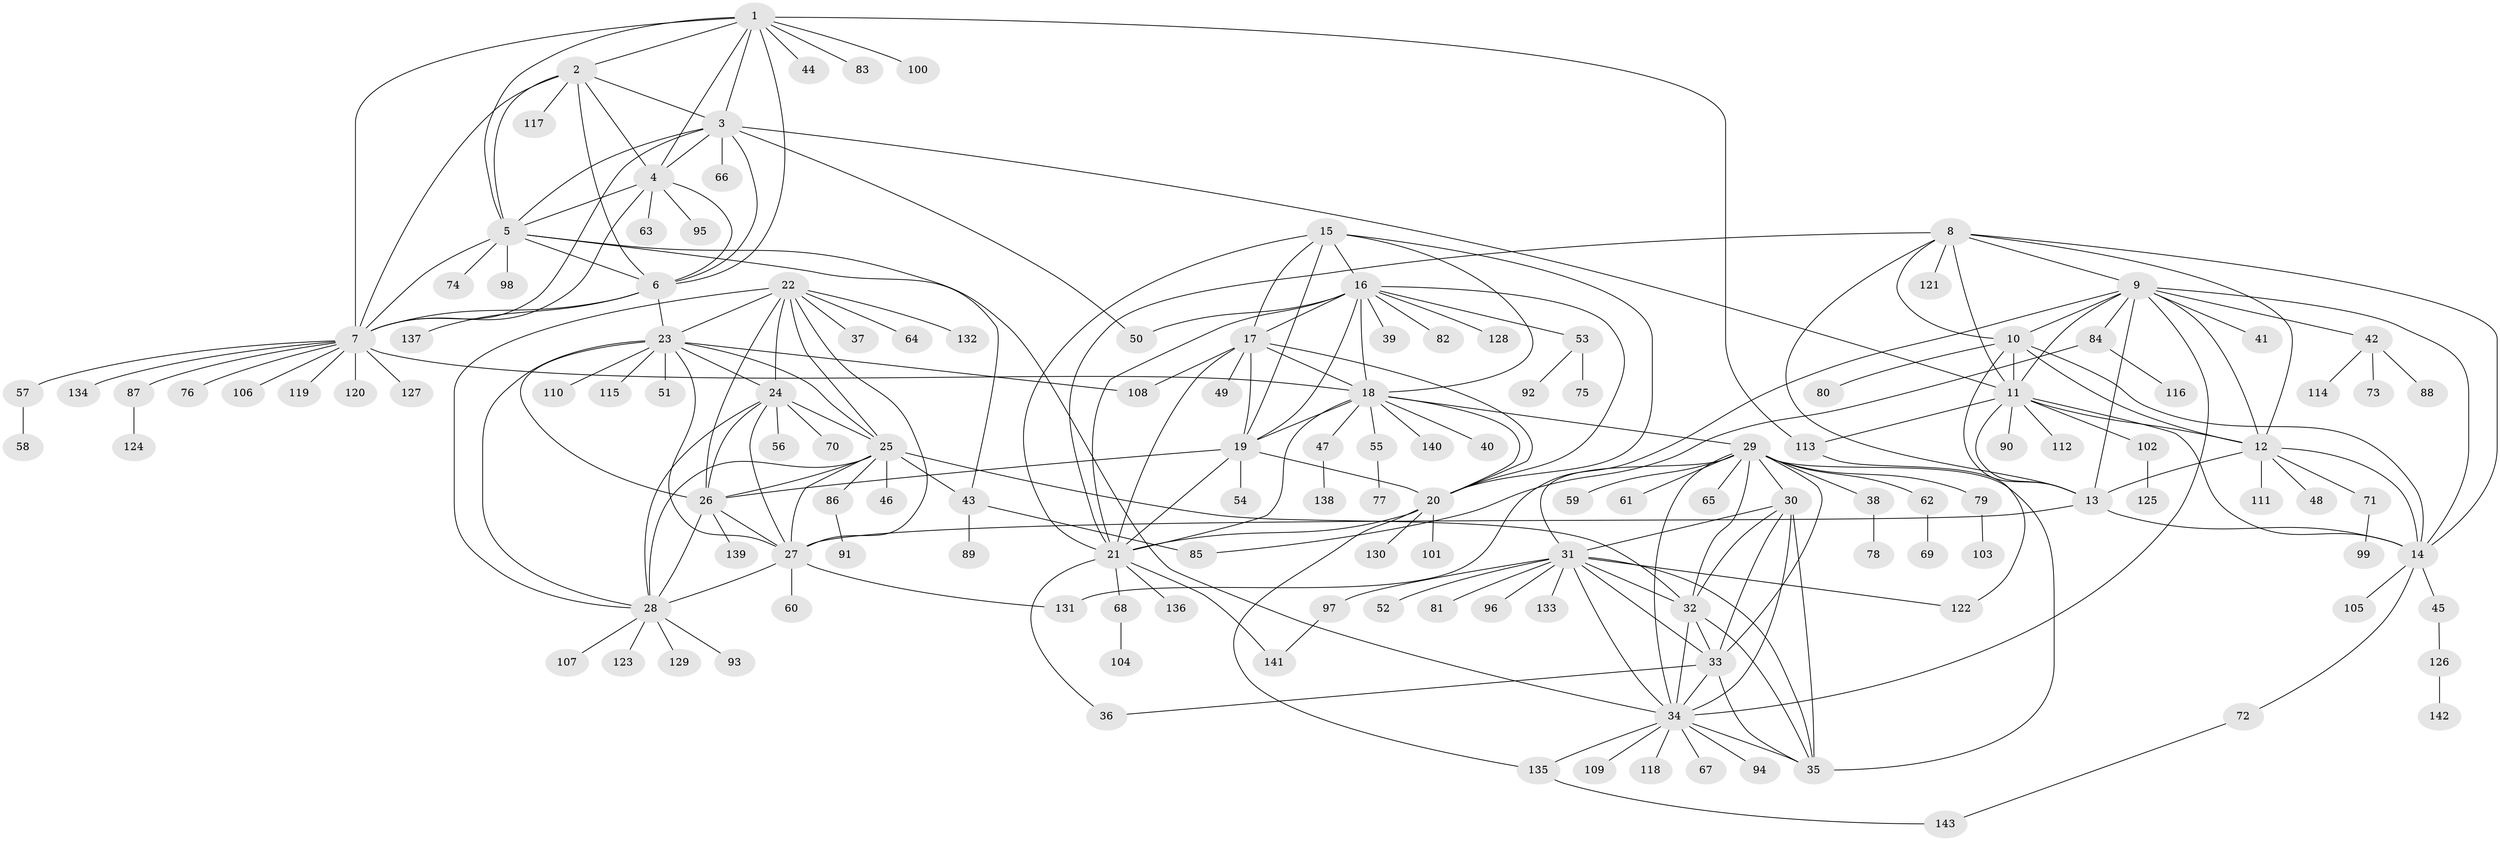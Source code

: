 // coarse degree distribution, {4: 0.013888888888888888, 10: 0.027777777777777776, 2: 0.06944444444444445, 1: 0.5833333333333334, 7: 0.06944444444444445, 8: 0.08333333333333333, 9: 0.027777777777777776, 3: 0.041666666666666664, 5: 0.05555555555555555, 6: 0.027777777777777776}
// Generated by graph-tools (version 1.1) at 2025/37/03/04/25 23:37:43]
// undirected, 143 vertices, 234 edges
graph export_dot {
  node [color=gray90,style=filled];
  1;
  2;
  3;
  4;
  5;
  6;
  7;
  8;
  9;
  10;
  11;
  12;
  13;
  14;
  15;
  16;
  17;
  18;
  19;
  20;
  21;
  22;
  23;
  24;
  25;
  26;
  27;
  28;
  29;
  30;
  31;
  32;
  33;
  34;
  35;
  36;
  37;
  38;
  39;
  40;
  41;
  42;
  43;
  44;
  45;
  46;
  47;
  48;
  49;
  50;
  51;
  52;
  53;
  54;
  55;
  56;
  57;
  58;
  59;
  60;
  61;
  62;
  63;
  64;
  65;
  66;
  67;
  68;
  69;
  70;
  71;
  72;
  73;
  74;
  75;
  76;
  77;
  78;
  79;
  80;
  81;
  82;
  83;
  84;
  85;
  86;
  87;
  88;
  89;
  90;
  91;
  92;
  93;
  94;
  95;
  96;
  97;
  98;
  99;
  100;
  101;
  102;
  103;
  104;
  105;
  106;
  107;
  108;
  109;
  110;
  111;
  112;
  113;
  114;
  115;
  116;
  117;
  118;
  119;
  120;
  121;
  122;
  123;
  124;
  125;
  126;
  127;
  128;
  129;
  130;
  131;
  132;
  133;
  134;
  135;
  136;
  137;
  138;
  139;
  140;
  141;
  142;
  143;
  1 -- 2;
  1 -- 3;
  1 -- 4;
  1 -- 5;
  1 -- 6;
  1 -- 7;
  1 -- 44;
  1 -- 83;
  1 -- 100;
  1 -- 113;
  2 -- 3;
  2 -- 4;
  2 -- 5;
  2 -- 6;
  2 -- 7;
  2 -- 117;
  3 -- 4;
  3 -- 5;
  3 -- 6;
  3 -- 7;
  3 -- 11;
  3 -- 50;
  3 -- 66;
  4 -- 5;
  4 -- 6;
  4 -- 7;
  4 -- 63;
  4 -- 95;
  5 -- 6;
  5 -- 7;
  5 -- 34;
  5 -- 43;
  5 -- 74;
  5 -- 98;
  6 -- 7;
  6 -- 23;
  6 -- 137;
  7 -- 18;
  7 -- 57;
  7 -- 76;
  7 -- 87;
  7 -- 106;
  7 -- 119;
  7 -- 120;
  7 -- 127;
  7 -- 134;
  8 -- 9;
  8 -- 10;
  8 -- 11;
  8 -- 12;
  8 -- 13;
  8 -- 14;
  8 -- 21;
  8 -- 121;
  9 -- 10;
  9 -- 11;
  9 -- 12;
  9 -- 13;
  9 -- 14;
  9 -- 34;
  9 -- 41;
  9 -- 42;
  9 -- 84;
  9 -- 131;
  10 -- 11;
  10 -- 12;
  10 -- 13;
  10 -- 14;
  10 -- 80;
  11 -- 12;
  11 -- 13;
  11 -- 14;
  11 -- 90;
  11 -- 102;
  11 -- 112;
  11 -- 113;
  12 -- 13;
  12 -- 14;
  12 -- 48;
  12 -- 71;
  12 -- 111;
  13 -- 14;
  13 -- 27;
  14 -- 45;
  14 -- 72;
  14 -- 105;
  15 -- 16;
  15 -- 17;
  15 -- 18;
  15 -- 19;
  15 -- 20;
  15 -- 21;
  16 -- 17;
  16 -- 18;
  16 -- 19;
  16 -- 20;
  16 -- 21;
  16 -- 39;
  16 -- 50;
  16 -- 53;
  16 -- 82;
  16 -- 128;
  17 -- 18;
  17 -- 19;
  17 -- 20;
  17 -- 21;
  17 -- 49;
  17 -- 108;
  18 -- 19;
  18 -- 20;
  18 -- 21;
  18 -- 29;
  18 -- 40;
  18 -- 47;
  18 -- 55;
  18 -- 140;
  19 -- 20;
  19 -- 21;
  19 -- 26;
  19 -- 54;
  20 -- 21;
  20 -- 101;
  20 -- 130;
  20 -- 135;
  21 -- 36;
  21 -- 68;
  21 -- 136;
  21 -- 141;
  22 -- 23;
  22 -- 24;
  22 -- 25;
  22 -- 26;
  22 -- 27;
  22 -- 28;
  22 -- 37;
  22 -- 64;
  22 -- 132;
  23 -- 24;
  23 -- 25;
  23 -- 26;
  23 -- 27;
  23 -- 28;
  23 -- 51;
  23 -- 108;
  23 -- 110;
  23 -- 115;
  24 -- 25;
  24 -- 26;
  24 -- 27;
  24 -- 28;
  24 -- 56;
  24 -- 70;
  25 -- 26;
  25 -- 27;
  25 -- 28;
  25 -- 32;
  25 -- 43;
  25 -- 46;
  25 -- 86;
  26 -- 27;
  26 -- 28;
  26 -- 139;
  27 -- 28;
  27 -- 60;
  27 -- 131;
  28 -- 93;
  28 -- 107;
  28 -- 123;
  28 -- 129;
  29 -- 30;
  29 -- 31;
  29 -- 32;
  29 -- 33;
  29 -- 34;
  29 -- 35;
  29 -- 38;
  29 -- 59;
  29 -- 61;
  29 -- 62;
  29 -- 65;
  29 -- 79;
  30 -- 31;
  30 -- 32;
  30 -- 33;
  30 -- 34;
  30 -- 35;
  31 -- 32;
  31 -- 33;
  31 -- 34;
  31 -- 35;
  31 -- 52;
  31 -- 81;
  31 -- 96;
  31 -- 97;
  31 -- 122;
  31 -- 133;
  32 -- 33;
  32 -- 34;
  32 -- 35;
  33 -- 34;
  33 -- 35;
  33 -- 36;
  34 -- 35;
  34 -- 67;
  34 -- 94;
  34 -- 109;
  34 -- 118;
  34 -- 135;
  38 -- 78;
  42 -- 73;
  42 -- 88;
  42 -- 114;
  43 -- 85;
  43 -- 89;
  45 -- 126;
  47 -- 138;
  53 -- 75;
  53 -- 92;
  55 -- 77;
  57 -- 58;
  62 -- 69;
  68 -- 104;
  71 -- 99;
  72 -- 143;
  79 -- 103;
  84 -- 85;
  84 -- 116;
  86 -- 91;
  87 -- 124;
  97 -- 141;
  102 -- 125;
  113 -- 122;
  126 -- 142;
  135 -- 143;
}
